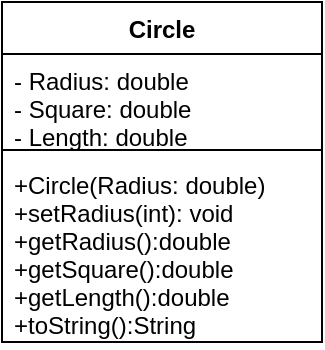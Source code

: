 <mxfile version="13.6.10" type="device"><diagram id="C5RBs43oDa-KdzZeNtuy" name="Page-1"><mxGraphModel dx="1038" dy="499" grid="1" gridSize="10" guides="1" tooltips="1" connect="1" arrows="1" fold="1" page="1" pageScale="1" pageWidth="827" pageHeight="1169" math="0" shadow="0"><root><mxCell id="WIyWlLk6GJQsqaUBKTNV-0"/><mxCell id="WIyWlLk6GJQsqaUBKTNV-1" parent="WIyWlLk6GJQsqaUBKTNV-0"/><mxCell id="l7rIj58EexJfiiOAL0Jo-4" value="Circle" style="swimlane;fontStyle=1;align=center;verticalAlign=top;childLayout=stackLayout;horizontal=1;startSize=26;horizontalStack=0;resizeParent=1;resizeParentMax=0;resizeLast=0;collapsible=1;marginBottom=0;" parent="WIyWlLk6GJQsqaUBKTNV-1" vertex="1"><mxGeometry x="260" y="170" width="160" height="170" as="geometry"/></mxCell><mxCell id="l7rIj58EexJfiiOAL0Jo-5" value="- Radius: double&#10;- Square: double&#10;- Length: double" style="text;strokeColor=none;fillColor=none;align=left;verticalAlign=top;spacingLeft=4;spacingRight=4;overflow=hidden;rotatable=0;points=[[0,0.5],[1,0.5]];portConstraint=eastwest;" parent="l7rIj58EexJfiiOAL0Jo-4" vertex="1"><mxGeometry y="26" width="160" height="44" as="geometry"/></mxCell><mxCell id="l7rIj58EexJfiiOAL0Jo-6" value="" style="line;strokeWidth=1;fillColor=none;align=left;verticalAlign=middle;spacingTop=-1;spacingLeft=3;spacingRight=3;rotatable=0;labelPosition=right;points=[];portConstraint=eastwest;" parent="l7rIj58EexJfiiOAL0Jo-4" vertex="1"><mxGeometry y="70" width="160" height="8" as="geometry"/></mxCell><mxCell id="l7rIj58EexJfiiOAL0Jo-7" value="+Circle(Radius: double)&#10;+setRadius(int): void&#10;+getRadius():double&#10;+getSquare():double&#10;+getLength():double&#10;+toString():String" style="text;strokeColor=none;fillColor=none;align=left;verticalAlign=top;spacingLeft=4;spacingRight=4;overflow=hidden;rotatable=0;points=[[0,0.5],[1,0.5]];portConstraint=eastwest;" parent="l7rIj58EexJfiiOAL0Jo-4" vertex="1"><mxGeometry y="78" width="160" height="92" as="geometry"/></mxCell></root></mxGraphModel></diagram></mxfile>